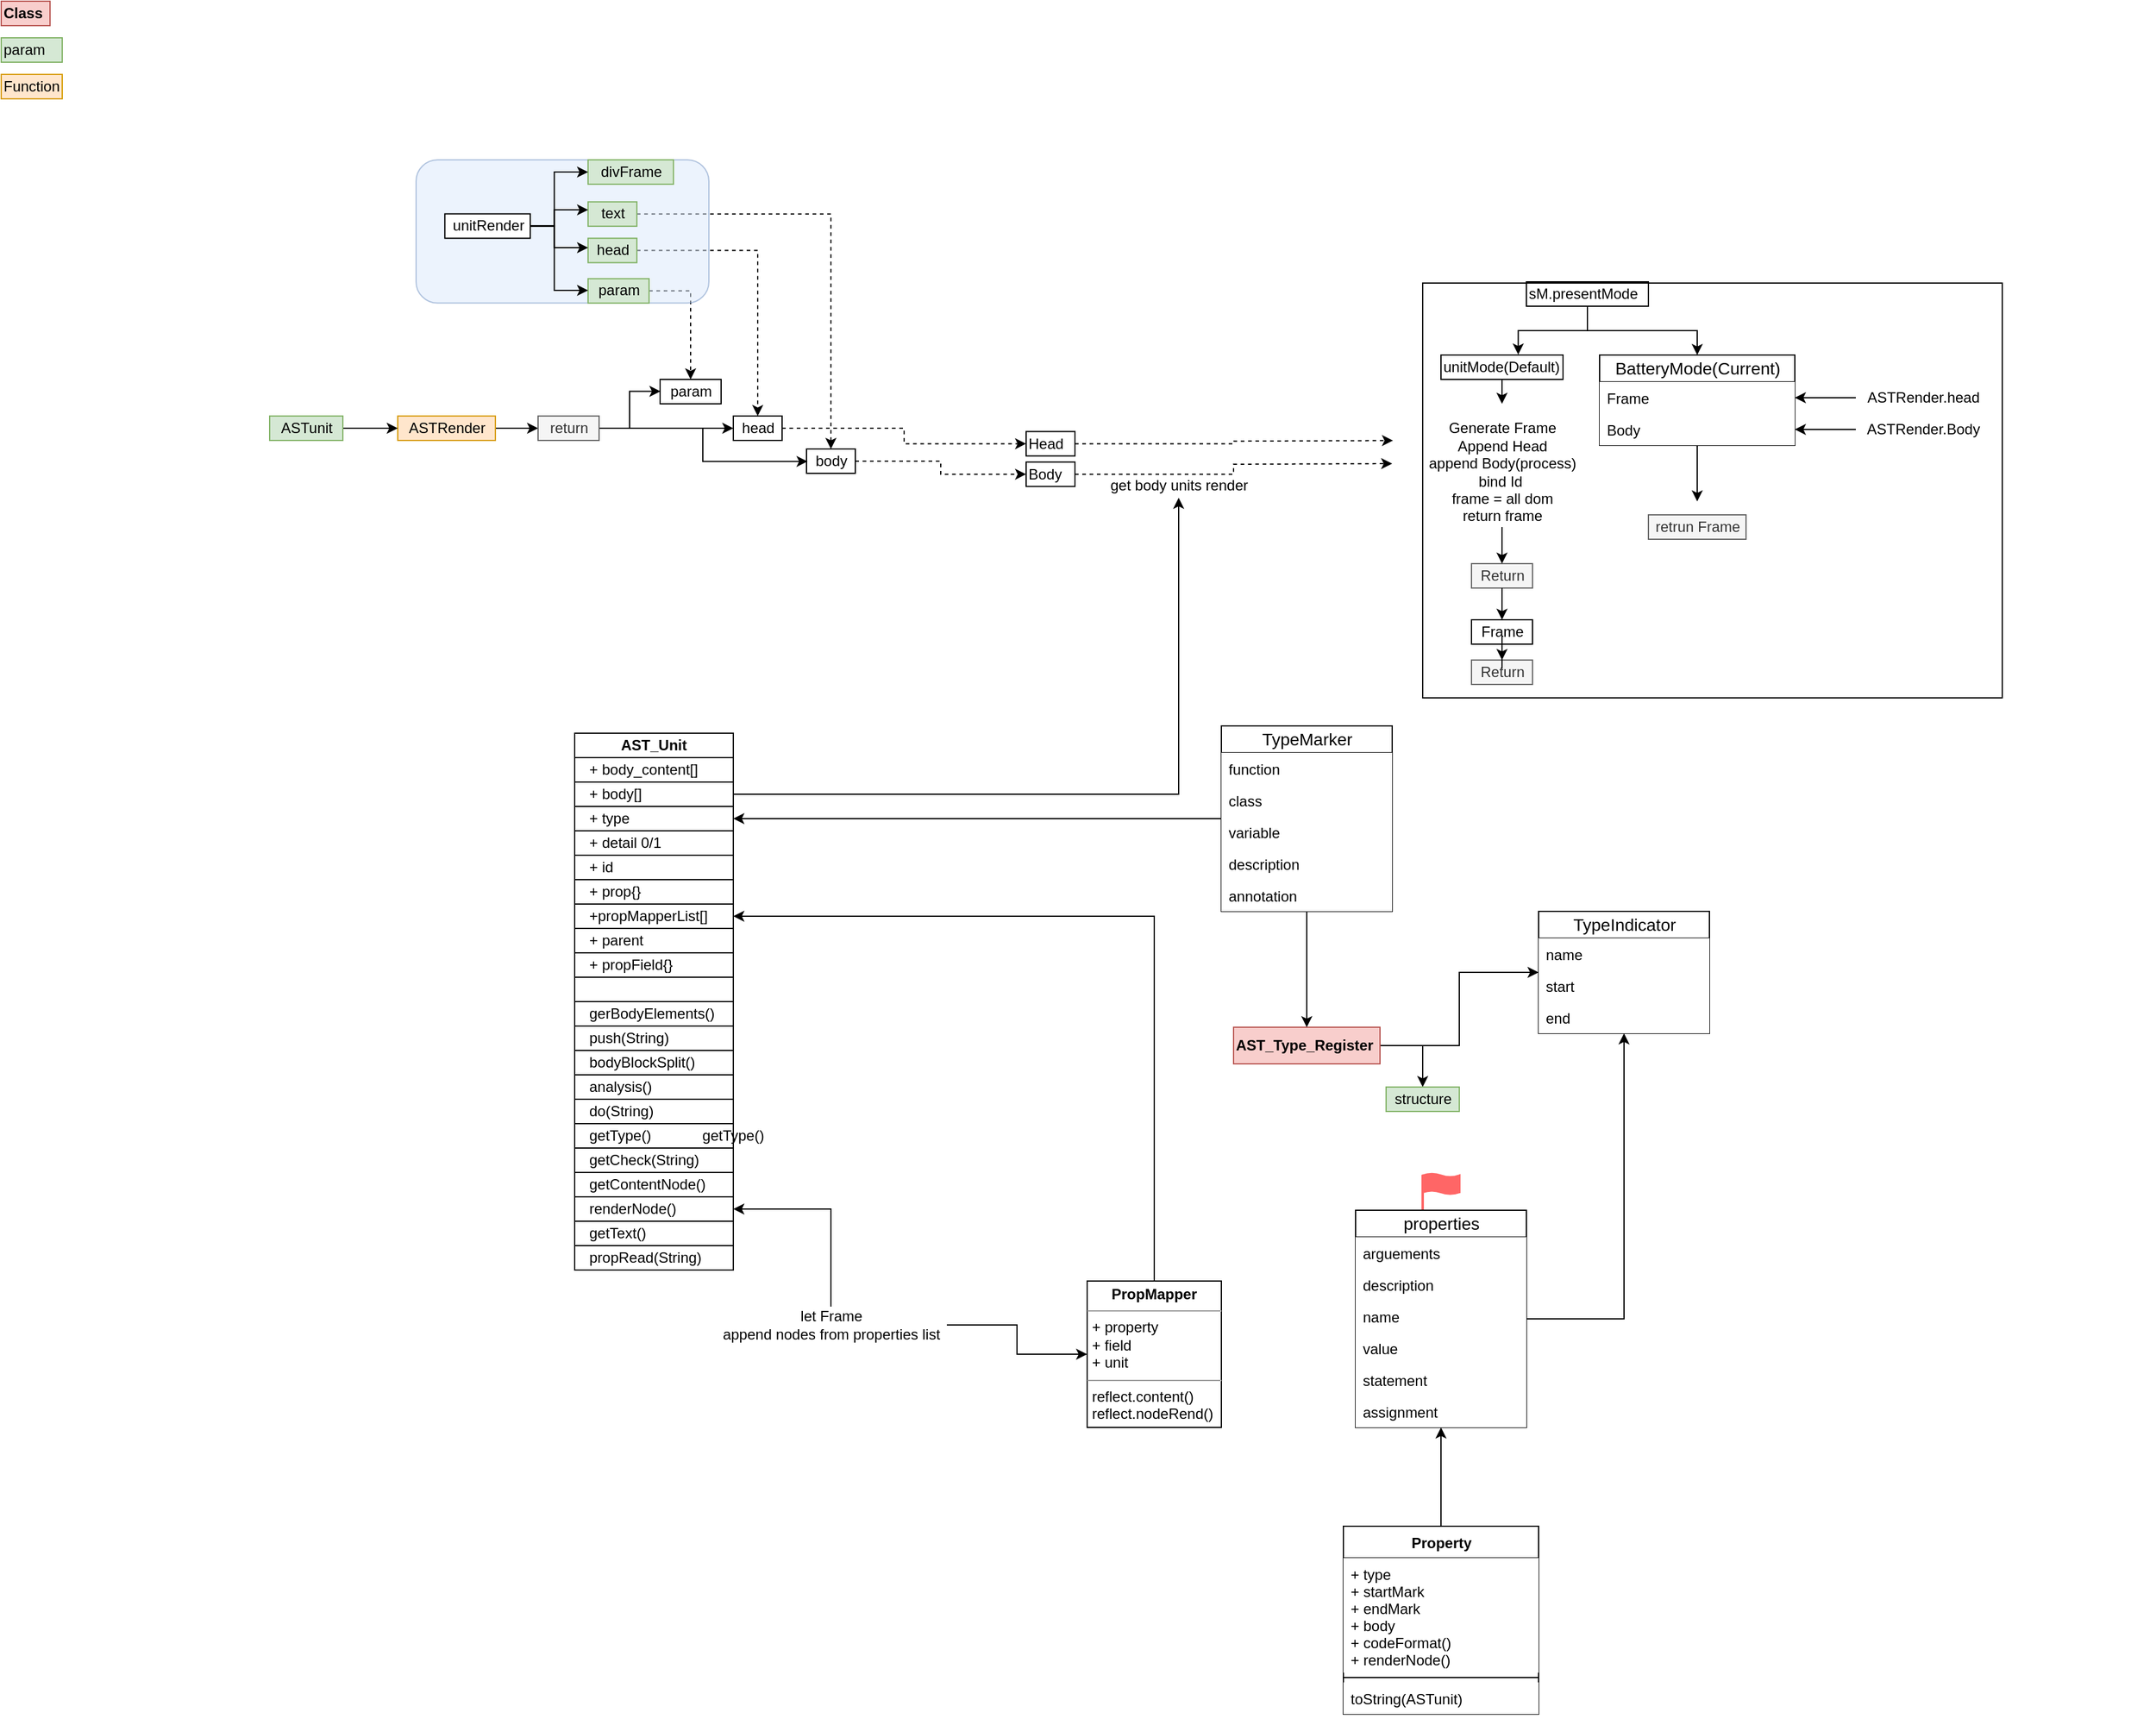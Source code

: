 <mxfile version="13.1.14" type="github">
  <diagram id="HAlyzhadhLqAYwGeg6hm" name="Page-1">
    <mxGraphModel dx="814" dy="952" grid="1" gridSize="10" guides="1" tooltips="1" connect="1" arrows="1" fold="1" page="1" pageScale="1" pageWidth="2336" pageHeight="1654" math="0" shadow="0">
      <root>
        <mxCell id="0" />
        <mxCell id="1" parent="0" />
        <mxCell id="PGLoOLn-CX51Pk0NP94C-1266" style="edgeStyle=orthogonalEdgeStyle;rounded=0;orthogonalLoop=1;jettySize=auto;html=1;" edge="1" parent="1" source="PGLoOLn-CX51Pk0NP94C-137" target="PGLoOLn-CX51Pk0NP94C-1222">
          <mxGeometry relative="1" as="geometry" />
        </mxCell>
        <mxCell id="PGLoOLn-CX51Pk0NP94C-137" value="&lt;p style=&quot;margin: 0px ; margin-top: 4px ; text-align: center&quot;&gt;&lt;b&gt;PropMapper&lt;/b&gt;&lt;/p&gt;&lt;hr size=&quot;1&quot;&gt;&lt;p style=&quot;margin: 0px ; margin-left: 4px&quot;&gt;+ property&lt;/p&gt;&lt;p style=&quot;margin: 0px ; margin-left: 4px&quot;&gt;+ field&lt;/p&gt;&lt;p style=&quot;margin: 0px ; margin-left: 4px&quot;&gt;+ unit&lt;/p&gt;&lt;hr size=&quot;1&quot;&gt;&lt;p style=&quot;margin: 0px ; margin-left: 4px&quot;&gt;reflect.content()&lt;/p&gt;&lt;p style=&quot;margin: 0px ; margin-left: 4px&quot;&gt;reflect.nodeRend()&lt;/p&gt;" style="verticalAlign=top;align=left;overflow=fill;fontSize=12;fontFamily=Helvetica;html=1;rounded=0;fillColor=#ffffff;" vertex="1" parent="1">
          <mxGeometry x="910" y="1069" width="110" height="120" as="geometry" />
        </mxCell>
        <mxCell id="PGLoOLn-CX51Pk0NP94C-43" style="edgeStyle=orthogonalEdgeStyle;rounded=0;orthogonalLoop=1;jettySize=auto;html=1;" edge="1" parent="1" source="svS3pJ_Lpt4c0GqLdNjL-20" target="PGLoOLn-CX51Pk0NP94C-38">
          <mxGeometry relative="1" as="geometry" />
        </mxCell>
        <mxCell id="PGLoOLn-CX51Pk0NP94C-1274" style="edgeStyle=orthogonalEdgeStyle;rounded=0;orthogonalLoop=1;jettySize=auto;html=1;" edge="1" parent="1" source="svS3pJ_Lpt4c0GqLdNjL-20" target="svS3pJ_Lpt4c0GqLdNjL-139">
          <mxGeometry relative="1" as="geometry" />
        </mxCell>
        <mxCell id="svS3pJ_Lpt4c0GqLdNjL-20" value="&lt;span&gt;AST_Type_Register&lt;/span&gt;" style="rounded=0;whiteSpace=wrap;html=1;movable=1;resizable=1;rotatable=1;deletable=1;editable=1;connectable=1;align=left;spacing=2;verticalAlign=middle;fillColor=#f8cecc;strokeColor=#b85450;fontStyle=1" parent="1" vertex="1">
          <mxGeometry x="1030" y="861" width="120" height="30" as="geometry" />
        </mxCell>
        <mxCell id="svS3pJ_Lpt4c0GqLdNjL-35" value="&lt;span&gt;Class&lt;/span&gt;" style="rounded=0;whiteSpace=wrap;html=1;movable=1;resizable=1;rotatable=1;deletable=1;editable=1;connectable=1;align=left;spacing=2;verticalAlign=middle;fillColor=#f8cecc;strokeColor=#b85450;fontStyle=1" parent="1" vertex="1">
          <mxGeometry x="20" y="20" width="40" height="20" as="geometry" />
        </mxCell>
        <mxCell id="svS3pJ_Lpt4c0GqLdNjL-36" value="&lt;span&gt;param&lt;br&gt;&lt;/span&gt;" style="rounded=0;whiteSpace=wrap;html=1;movable=1;resizable=1;rotatable=1;deletable=1;editable=1;connectable=1;align=left;spacing=2;verticalAlign=middle;fillColor=#d5e8d4;strokeColor=#82b366;" parent="1" vertex="1">
          <mxGeometry x="20" y="50" width="50" height="20" as="geometry" />
        </mxCell>
        <mxCell id="svS3pJ_Lpt4c0GqLdNjL-37" value="Function&lt;span&gt;&lt;br&gt;&lt;/span&gt;" style="rounded=0;whiteSpace=wrap;html=1;movable=1;resizable=1;rotatable=1;deletable=1;editable=1;connectable=1;align=left;spacing=2;verticalAlign=middle;fillColor=#ffe6cc;strokeColor=#d79b00;" parent="1" vertex="1">
          <mxGeometry x="20" y="80" width="50" height="20" as="geometry" />
        </mxCell>
        <mxCell id="svS3pJ_Lpt4c0GqLdNjL-38" style="edgeStyle=orthogonalEdgeStyle;rounded=0;orthogonalLoop=1;jettySize=auto;html=1;" parent="1" source="svS3pJ_Lpt4c0GqLdNjL-39" target="svS3pJ_Lpt4c0GqLdNjL-45" edge="1">
          <mxGeometry relative="1" as="geometry" />
        </mxCell>
        <mxCell id="svS3pJ_Lpt4c0GqLdNjL-39" value="ASTRender" style="text;html=1;align=center;verticalAlign=middle;resizable=0;points=[];autosize=1;fillColor=#ffe6cc;strokeColor=#d79b00;" parent="1" vertex="1">
          <mxGeometry x="345" y="360" width="80" height="20" as="geometry" />
        </mxCell>
        <mxCell id="svS3pJ_Lpt4c0GqLdNjL-40" style="edgeStyle=orthogonalEdgeStyle;rounded=0;orthogonalLoop=1;jettySize=auto;html=1;" parent="1" source="svS3pJ_Lpt4c0GqLdNjL-41" target="svS3pJ_Lpt4c0GqLdNjL-39" edge="1">
          <mxGeometry relative="1" as="geometry" />
        </mxCell>
        <mxCell id="svS3pJ_Lpt4c0GqLdNjL-41" value="ASTunit" style="text;html=1;align=center;verticalAlign=middle;resizable=0;points=[];autosize=1;fillColor=#d5e8d4;strokeColor=#82b366;" parent="1" vertex="1">
          <mxGeometry x="240" y="360" width="60" height="20" as="geometry" />
        </mxCell>
        <mxCell id="svS3pJ_Lpt4c0GqLdNjL-42" style="edgeStyle=orthogonalEdgeStyle;rounded=0;orthogonalLoop=1;jettySize=auto;html=1;entryX=0.022;entryY=0.51;entryDx=0;entryDy=0;entryPerimeter=0;" parent="1" source="svS3pJ_Lpt4c0GqLdNjL-45" target="svS3pJ_Lpt4c0GqLdNjL-49" edge="1">
          <mxGeometry relative="1" as="geometry" />
        </mxCell>
        <mxCell id="svS3pJ_Lpt4c0GqLdNjL-44" style="edgeStyle=orthogonalEdgeStyle;rounded=0;orthogonalLoop=1;jettySize=auto;html=1;entryX=0.006;entryY=0.488;entryDx=0;entryDy=0;entryPerimeter=0;" parent="1" source="svS3pJ_Lpt4c0GqLdNjL-45" target="svS3pJ_Lpt4c0GqLdNjL-50" edge="1">
          <mxGeometry relative="1" as="geometry" />
        </mxCell>
        <mxCell id="svS3pJ_Lpt4c0GqLdNjL-60" style="edgeStyle=orthogonalEdgeStyle;rounded=0;orthogonalLoop=1;jettySize=auto;html=1;" parent="1" source="svS3pJ_Lpt4c0GqLdNjL-45" target="svS3pJ_Lpt4c0GqLdNjL-47" edge="1">
          <mxGeometry relative="1" as="geometry" />
        </mxCell>
        <mxCell id="svS3pJ_Lpt4c0GqLdNjL-45" value="return" style="text;html=1;align=center;verticalAlign=middle;resizable=0;points=[];autosize=1;fillColor=#f5f5f5;strokeColor=#666666;fontColor=#333333;" parent="1" vertex="1">
          <mxGeometry x="460" y="360" width="50" height="20" as="geometry" />
        </mxCell>
        <mxCell id="svS3pJ_Lpt4c0GqLdNjL-46" style="edgeStyle=orthogonalEdgeStyle;rounded=0;orthogonalLoop=1;jettySize=auto;html=1;entryX=0;entryY=0.5;entryDx=0;entryDy=0;dashed=1;" parent="1" source="svS3pJ_Lpt4c0GqLdNjL-47" target="svS3pJ_Lpt4c0GqLdNjL-14" edge="1">
          <mxGeometry relative="1" as="geometry" />
        </mxCell>
        <mxCell id="svS3pJ_Lpt4c0GqLdNjL-47" value="head" style="text;html=1;align=center;verticalAlign=middle;resizable=0;points=[];autosize=1;strokeColor=#000000;" parent="1" vertex="1">
          <mxGeometry x="620" y="360" width="40" height="20" as="geometry" />
        </mxCell>
        <mxCell id="svS3pJ_Lpt4c0GqLdNjL-48" style="edgeStyle=orthogonalEdgeStyle;rounded=0;orthogonalLoop=1;jettySize=auto;html=1;entryX=0;entryY=0.5;entryDx=0;entryDy=0;dashed=1;" parent="1" source="svS3pJ_Lpt4c0GqLdNjL-49" target="svS3pJ_Lpt4c0GqLdNjL-16" edge="1">
          <mxGeometry relative="1" as="geometry" />
        </mxCell>
        <mxCell id="svS3pJ_Lpt4c0GqLdNjL-49" value="body" style="text;html=1;align=center;verticalAlign=middle;resizable=0;points=[];autosize=1;strokeColor=#000000;" parent="1" vertex="1">
          <mxGeometry x="680" y="387" width="40" height="20" as="geometry" />
        </mxCell>
        <mxCell id="svS3pJ_Lpt4c0GqLdNjL-50" value="param" style="text;html=1;align=center;verticalAlign=middle;resizable=0;points=[];autosize=1;strokeColor=#000000;" parent="1" vertex="1">
          <mxGeometry x="560" y="330" width="50" height="20" as="geometry" />
        </mxCell>
        <mxCell id="svS3pJ_Lpt4c0GqLdNjL-85" style="edgeStyle=orthogonalEdgeStyle;rounded=0;orthogonalLoop=1;jettySize=auto;html=1;dashed=1;" parent="1" source="svS3pJ_Lpt4c0GqLdNjL-69" target="svS3pJ_Lpt4c0GqLdNjL-47" edge="1">
          <mxGeometry relative="1" as="geometry" />
        </mxCell>
        <mxCell id="svS3pJ_Lpt4c0GqLdNjL-86" style="edgeStyle=orthogonalEdgeStyle;rounded=0;orthogonalLoop=1;jettySize=auto;html=1;dashed=1;" parent="1" source="svS3pJ_Lpt4c0GqLdNjL-68" target="svS3pJ_Lpt4c0GqLdNjL-49" edge="1">
          <mxGeometry relative="1" as="geometry" />
        </mxCell>
        <mxCell id="svS3pJ_Lpt4c0GqLdNjL-87" style="edgeStyle=orthogonalEdgeStyle;rounded=0;orthogonalLoop=1;jettySize=auto;html=1;dashed=1;" parent="1" source="svS3pJ_Lpt4c0GqLdNjL-70" target="svS3pJ_Lpt4c0GqLdNjL-50" edge="1">
          <mxGeometry relative="1" as="geometry" />
        </mxCell>
        <mxCell id="svS3pJ_Lpt4c0GqLdNjL-90" value="" style="group;rounded=1;shadow=0;strokeColor=#6c8ebf;fillColor=#dae8fc;glass=0;opacity=50;spacing=10;spacingTop=10;spacingLeft=10;" parent="1" vertex="1" connectable="0">
          <mxGeometry x="360" y="150" width="240" height="117.43" as="geometry" />
        </mxCell>
        <mxCell id="svS3pJ_Lpt4c0GqLdNjL-66" value="unitRender" style="text;html=1;align=center;verticalAlign=middle;resizable=0;points=[];autosize=1;fillColor=#ffffff;strokeColor=#000000;" parent="svS3pJ_Lpt4c0GqLdNjL-90" vertex="1">
          <mxGeometry x="23.606" y="44.286" width="70" height="20" as="geometry" />
        </mxCell>
        <mxCell id="svS3pJ_Lpt4c0GqLdNjL-67" value="divFrame" style="text;html=1;align=center;verticalAlign=middle;resizable=0;points=[];autosize=1;fillColor=#d5e8d4;strokeColor=#82b366;" parent="svS3pJ_Lpt4c0GqLdNjL-90" vertex="1">
          <mxGeometry x="140.956" width="70" height="20" as="geometry" />
        </mxCell>
        <mxCell id="svS3pJ_Lpt4c0GqLdNjL-71" style="edgeStyle=orthogonalEdgeStyle;rounded=0;orthogonalLoop=1;jettySize=auto;html=1;" parent="svS3pJ_Lpt4c0GqLdNjL-90" source="svS3pJ_Lpt4c0GqLdNjL-66" target="svS3pJ_Lpt4c0GqLdNjL-67" edge="1">
          <mxGeometry relative="1" as="geometry">
            <Array as="points">
              <mxPoint x="113.313" y="54.001" />
              <mxPoint x="113.313" y="10.0" />
            </Array>
          </mxGeometry>
        </mxCell>
        <mxCell id="svS3pJ_Lpt4c0GqLdNjL-68" value="text" style="text;html=1;align=center;verticalAlign=middle;resizable=0;points=[];autosize=1;fillColor=#d5e8d4;strokeColor=#82b366;" parent="svS3pJ_Lpt4c0GqLdNjL-90" vertex="1">
          <mxGeometry x="140.956" y="34.429" width="40" height="20" as="geometry" />
        </mxCell>
        <mxCell id="svS3pJ_Lpt4c0GqLdNjL-72" style="edgeStyle=orthogonalEdgeStyle;rounded=0;orthogonalLoop=1;jettySize=auto;html=1;" parent="svS3pJ_Lpt4c0GqLdNjL-90" source="svS3pJ_Lpt4c0GqLdNjL-66" target="svS3pJ_Lpt4c0GqLdNjL-68" edge="1">
          <mxGeometry relative="1" as="geometry">
            <Array as="points">
              <mxPoint x="113.313" y="54.001" />
              <mxPoint x="113.313" y="41.0" />
            </Array>
          </mxGeometry>
        </mxCell>
        <mxCell id="svS3pJ_Lpt4c0GqLdNjL-69" value="head" style="text;html=1;align=center;verticalAlign=middle;resizable=0;points=[];autosize=1;fillColor=#d5e8d4;strokeColor=#82b366;" parent="svS3pJ_Lpt4c0GqLdNjL-90" vertex="1">
          <mxGeometry x="140.956" y="64.286" width="40" height="20" as="geometry" />
        </mxCell>
        <mxCell id="svS3pJ_Lpt4c0GqLdNjL-73" style="edgeStyle=orthogonalEdgeStyle;rounded=0;orthogonalLoop=1;jettySize=auto;html=1;" parent="svS3pJ_Lpt4c0GqLdNjL-90" source="svS3pJ_Lpt4c0GqLdNjL-66" target="svS3pJ_Lpt4c0GqLdNjL-69" edge="1">
          <mxGeometry relative="1" as="geometry">
            <Array as="points">
              <mxPoint x="113.313" y="54.001" />
              <mxPoint x="113.313" y="72.001" />
            </Array>
          </mxGeometry>
        </mxCell>
        <mxCell id="svS3pJ_Lpt4c0GqLdNjL-70" value="param" style="text;html=1;align=center;verticalAlign=middle;resizable=0;points=[];autosize=1;fillColor=#d5e8d4;strokeColor=#82b366;" parent="svS3pJ_Lpt4c0GqLdNjL-90" vertex="1">
          <mxGeometry x="140.956" y="97.43" width="50" height="20" as="geometry" />
        </mxCell>
        <mxCell id="svS3pJ_Lpt4c0GqLdNjL-74" style="edgeStyle=orthogonalEdgeStyle;rounded=0;orthogonalLoop=1;jettySize=auto;html=1;" parent="svS3pJ_Lpt4c0GqLdNjL-90" source="svS3pJ_Lpt4c0GqLdNjL-66" target="svS3pJ_Lpt4c0GqLdNjL-70" edge="1">
          <mxGeometry relative="1" as="geometry">
            <Array as="points">
              <mxPoint x="113.313" y="54.001" />
              <mxPoint x="113.313" y="107.001" />
            </Array>
          </mxGeometry>
        </mxCell>
        <mxCell id="svS3pJ_Lpt4c0GqLdNjL-108" value="get body units render" style="text;html=1;align=center;verticalAlign=middle;resizable=0;points=[];autosize=1;" parent="1" vertex="1">
          <mxGeometry x="920" y="407" width="130" height="20" as="geometry" />
        </mxCell>
        <mxCell id="svS3pJ_Lpt4c0GqLdNjL-16" value="&lt;span&gt;Body&lt;br&gt;&lt;/span&gt;" style="rounded=0;whiteSpace=wrap;html=1;movable=1;resizable=1;rotatable=1;deletable=1;editable=1;connectable=1;align=left;spacing=2;verticalAlign=middle;" parent="1" vertex="1">
          <mxGeometry x="860" y="397.72" width="40" height="20" as="geometry" />
        </mxCell>
        <mxCell id="svS3pJ_Lpt4c0GqLdNjL-15" style="edgeStyle=orthogonalEdgeStyle;rounded=0;orthogonalLoop=1;jettySize=auto;html=1;dashed=1;" parent="1" source="svS3pJ_Lpt4c0GqLdNjL-16" edge="1">
          <mxGeometry relative="1" as="geometry">
            <mxPoint x="1160" y="399.0" as="targetPoint" />
          </mxGeometry>
        </mxCell>
        <mxCell id="svS3pJ_Lpt4c0GqLdNjL-14" value="&lt;span&gt;Head&lt;br&gt;&lt;/span&gt;" style="rounded=0;whiteSpace=wrap;html=1;movable=1;resizable=1;rotatable=1;deletable=1;editable=1;connectable=1;align=left;spacing=2;verticalAlign=middle;" parent="1" vertex="1">
          <mxGeometry x="860" y="372.72" width="40" height="20" as="geometry" />
        </mxCell>
        <mxCell id="svS3pJ_Lpt4c0GqLdNjL-13" style="edgeStyle=orthogonalEdgeStyle;rounded=0;orthogonalLoop=1;jettySize=auto;html=1;entryX=0.005;entryY=0.29;entryDx=0;entryDy=0;entryPerimeter=0;dashed=1;" parent="1" source="svS3pJ_Lpt4c0GqLdNjL-14" edge="1">
          <mxGeometry relative="1" as="geometry">
            <mxPoint x="1160.7" y="380.1" as="targetPoint" />
          </mxGeometry>
        </mxCell>
        <mxCell id="svS3pJ_Lpt4c0GqLdNjL-139" value="structure" style="text;html=1;align=center;verticalAlign=middle;resizable=0;points=[];autosize=1;fillColor=#d5e8d4;strokeColor=#82b366;" parent="1" vertex="1">
          <mxGeometry x="1155" y="910" width="60" height="20" as="geometry" />
        </mxCell>
        <mxCell id="PGLoOLn-CX51Pk0NP94C-36" style="edgeStyle=orthogonalEdgeStyle;rounded=0;orthogonalLoop=1;jettySize=auto;html=1;" edge="1" parent="1" source="PGLoOLn-CX51Pk0NP94C-28" target="PGLoOLn-CX51Pk0NP94C-1214">
          <mxGeometry relative="1" as="geometry">
            <mxPoint x="820" y="850" as="targetPoint" />
          </mxGeometry>
        </mxCell>
        <mxCell id="PGLoOLn-CX51Pk0NP94C-37" style="edgeStyle=orthogonalEdgeStyle;rounded=0;orthogonalLoop=1;jettySize=auto;html=1;" edge="1" parent="1" source="PGLoOLn-CX51Pk0NP94C-28" target="svS3pJ_Lpt4c0GqLdNjL-20">
          <mxGeometry relative="1" as="geometry" />
        </mxCell>
        <mxCell id="PGLoOLn-CX51Pk0NP94C-140" value="" style="html=1;verticalLabelPosition=bottom;align=center;labelBackgroundColor=#ffffff;verticalAlign=top;strokeWidth=2;strokeColor=#FF6666;shadow=0;dashed=0;shape=mxgraph.ios7.icons.flag;rounded=0;fillColor=#FF6666;" vertex="1" parent="1">
          <mxGeometry x="1185" y="981" width="30" height="30" as="geometry" />
        </mxCell>
        <mxCell id="PGLoOLn-CX51Pk0NP94C-165" style="edgeStyle=orthogonalEdgeStyle;rounded=0;orthogonalLoop=1;jettySize=auto;html=1;" edge="1" parent="1" source="PGLoOLn-CX51Pk0NP94C-158" target="PGLoOLn-CX51Pk0NP94C-38">
          <mxGeometry relative="1" as="geometry" />
        </mxCell>
        <mxCell id="PGLoOLn-CX51Pk0NP94C-169" style="edgeStyle=orthogonalEdgeStyle;rounded=0;orthogonalLoop=1;jettySize=auto;html=1;" edge="1" parent="1" source="PGLoOLn-CX51Pk0NP94C-153" target="PGLoOLn-CX51Pk0NP94C-158">
          <mxGeometry relative="1" as="geometry" />
        </mxCell>
        <mxCell id="PGLoOLn-CX51Pk0NP94C-1269" value="" style="group" vertex="1" connectable="0" parent="1">
          <mxGeometry x="1180" y="250" width="605" height="341" as="geometry" />
        </mxCell>
        <mxCell id="svS3pJ_Lpt4c0GqLdNjL-91" value="Return" style="text;html=1;align=center;verticalAlign=middle;resizable=0;points=[];autosize=1;fillColor=#f5f5f5;strokeColor=#666666;fontColor=#333333;" parent="PGLoOLn-CX51Pk0NP94C-1269" vertex="1">
          <mxGeometry x="45" y="231" width="50" height="20" as="geometry" />
        </mxCell>
        <mxCell id="svS3pJ_Lpt4c0GqLdNjL-92" value="Frame" style="text;html=1;align=center;verticalAlign=middle;resizable=0;points=[];autosize=1;strokeColor=#000000;" parent="PGLoOLn-CX51Pk0NP94C-1269" vertex="1">
          <mxGeometry x="45" y="277" width="50" height="20" as="geometry" />
        </mxCell>
        <mxCell id="svS3pJ_Lpt4c0GqLdNjL-93" style="edgeStyle=orthogonalEdgeStyle;rounded=0;orthogonalLoop=1;jettySize=auto;html=1;" parent="PGLoOLn-CX51Pk0NP94C-1269" source="svS3pJ_Lpt4c0GqLdNjL-91" target="svS3pJ_Lpt4c0GqLdNjL-92" edge="1">
          <mxGeometry relative="1" as="geometry" />
        </mxCell>
        <mxCell id="svS3pJ_Lpt4c0GqLdNjL-6" value="&lt;span&gt;sM.presentMode&lt;br&gt;&lt;/span&gt;" style="rounded=0;whiteSpace=wrap;html=1;movable=1;resizable=1;rotatable=1;deletable=1;editable=1;connectable=1;align=left;spacing=2;verticalAlign=middle;" parent="PGLoOLn-CX51Pk0NP94C-1269" vertex="1">
          <mxGeometry x="90" width="100" height="20" as="geometry" />
        </mxCell>
        <mxCell id="svS3pJ_Lpt4c0GqLdNjL-7" value="&lt;span&gt;unitMode(Default)&lt;br&gt;&lt;/span&gt;" style="rounded=0;whiteSpace=wrap;html=1;movable=1;resizable=1;rotatable=1;deletable=1;editable=1;connectable=1;align=left;spacing=2;verticalAlign=middle;" parent="PGLoOLn-CX51Pk0NP94C-1269" vertex="1">
          <mxGeometry x="20" y="60" width="100" height="20" as="geometry" />
        </mxCell>
        <mxCell id="svS3pJ_Lpt4c0GqLdNjL-8" style="edgeStyle=orthogonalEdgeStyle;rounded=0;orthogonalLoop=1;jettySize=auto;html=1;entryX=0.633;entryY=-0.019;entryDx=0;entryDy=0;entryPerimeter=0;" parent="PGLoOLn-CX51Pk0NP94C-1269" source="svS3pJ_Lpt4c0GqLdNjL-6" target="svS3pJ_Lpt4c0GqLdNjL-7" edge="1">
          <mxGeometry relative="1" as="geometry" />
        </mxCell>
        <mxCell id="svS3pJ_Lpt4c0GqLdNjL-94" style="edgeStyle=orthogonalEdgeStyle;rounded=0;orthogonalLoop=1;jettySize=auto;html=1;" parent="PGLoOLn-CX51Pk0NP94C-1269" source="svS3pJ_Lpt4c0GqLdNjL-12" target="svS3pJ_Lpt4c0GqLdNjL-91" edge="1">
          <mxGeometry relative="1" as="geometry" />
        </mxCell>
        <mxCell id="svS3pJ_Lpt4c0GqLdNjL-12" value="Generate Frame&lt;br&gt;Append Head&lt;br&gt;append Body(process)&lt;br&gt;bind Id&amp;nbsp;&lt;br&gt;frame = all dom&lt;br&gt;return frame" style="text;html=1;align=center;verticalAlign=middle;resizable=0;points=[];autosize=1;" parent="PGLoOLn-CX51Pk0NP94C-1269" vertex="1">
          <mxGeometry y="111" width="140" height="90" as="geometry" />
        </mxCell>
        <mxCell id="svS3pJ_Lpt4c0GqLdNjL-99" style="edgeStyle=orthogonalEdgeStyle;rounded=0;orthogonalLoop=1;jettySize=auto;html=1;" parent="PGLoOLn-CX51Pk0NP94C-1269" source="svS3pJ_Lpt4c0GqLdNjL-7" edge="1">
          <mxGeometry relative="1" as="geometry">
            <mxPoint x="70" y="100.0" as="targetPoint" />
          </mxGeometry>
        </mxCell>
        <mxCell id="PGLoOLn-CX51Pk0NP94C-117" value="ASTRender.head" style="text;html=1;align=center;verticalAlign=middle;resizable=0;points=[];autosize=1;" vertex="1" parent="PGLoOLn-CX51Pk0NP94C-1269">
          <mxGeometry x="360" y="85" width="110" height="20" as="geometry" />
        </mxCell>
        <mxCell id="PGLoOLn-CX51Pk0NP94C-128" value="ASTRender.Body" style="text;html=1;align=center;verticalAlign=middle;resizable=0;points=[];autosize=1;" vertex="1" parent="PGLoOLn-CX51Pk0NP94C-1269">
          <mxGeometry x="360" y="111" width="110" height="20" as="geometry" />
        </mxCell>
        <mxCell id="PGLoOLn-CX51Pk0NP94C-130" value="retrun Frame" style="text;html=1;align=center;verticalAlign=middle;resizable=0;points=[];autosize=1;fontColor=#333333;strokeColor=#666666;fillColor=#f5f5f5;" vertex="1" parent="PGLoOLn-CX51Pk0NP94C-1269">
          <mxGeometry x="190" y="191" width="80" height="20" as="geometry" />
        </mxCell>
        <mxCell id="PGLoOLn-CX51Pk0NP94C-132" style="edgeStyle=orthogonalEdgeStyle;rounded=0;orthogonalLoop=1;jettySize=auto;html=1;" edge="1" parent="PGLoOLn-CX51Pk0NP94C-1269" source="PGLoOLn-CX51Pk0NP94C-92">
          <mxGeometry relative="1" as="geometry">
            <mxPoint x="230" y="180.0" as="targetPoint" />
          </mxGeometry>
        </mxCell>
        <mxCell id="PGLoOLn-CX51Pk0NP94C-92" value="BatteryMode(Current)" style="swimlane;fontStyle=0;childLayout=stackLayout;horizontal=1;startSize=22;horizontalStack=0;resizeParent=1;resizeParentMax=0;resizeLast=0;collapsible=1;marginBottom=0;align=center;fontSize=14;rounded=0;html=1;fillColor=#ffffff;" vertex="1" parent="PGLoOLn-CX51Pk0NP94C-1269">
          <mxGeometry x="150" y="60" width="160" height="74" as="geometry" />
        </mxCell>
        <mxCell id="PGLoOLn-CX51Pk0NP94C-94" value="Frame" style="text;strokeColor=none;fillColor=#ffffff;spacingLeft=4;spacingRight=4;overflow=hidden;rotatable=0;points=[[0,0.5],[1,0.5]];portConstraint=eastwest;fontSize=12;" vertex="1" parent="PGLoOLn-CX51Pk0NP94C-92">
          <mxGeometry y="22" width="160" height="26" as="geometry" />
        </mxCell>
        <mxCell id="PGLoOLn-CX51Pk0NP94C-95" value="Body" style="text;strokeColor=none;fillColor=#ffffff;spacingLeft=4;spacingRight=4;overflow=hidden;rotatable=0;points=[[0,0.5],[1,0.5]];portConstraint=eastwest;fontSize=12;" vertex="1" parent="PGLoOLn-CX51Pk0NP94C-92">
          <mxGeometry y="48" width="160" height="26" as="geometry" />
        </mxCell>
        <mxCell id="PGLoOLn-CX51Pk0NP94C-118" style="edgeStyle=orthogonalEdgeStyle;rounded=0;orthogonalLoop=1;jettySize=auto;html=1;" edge="1" parent="PGLoOLn-CX51Pk0NP94C-1269" source="PGLoOLn-CX51Pk0NP94C-117" target="PGLoOLn-CX51Pk0NP94C-94">
          <mxGeometry relative="1" as="geometry" />
        </mxCell>
        <mxCell id="PGLoOLn-CX51Pk0NP94C-129" style="edgeStyle=orthogonalEdgeStyle;rounded=0;orthogonalLoop=1;jettySize=auto;html=1;" edge="1" parent="PGLoOLn-CX51Pk0NP94C-1269" source="PGLoOLn-CX51Pk0NP94C-128" target="PGLoOLn-CX51Pk0NP94C-95">
          <mxGeometry relative="1" as="geometry" />
        </mxCell>
        <mxCell id="PGLoOLn-CX51Pk0NP94C-133" style="edgeStyle=orthogonalEdgeStyle;rounded=0;orthogonalLoop=1;jettySize=auto;html=1;entryX=0.5;entryY=0;entryDx=0;entryDy=0;" edge="1" parent="PGLoOLn-CX51Pk0NP94C-1269" source="svS3pJ_Lpt4c0GqLdNjL-6" target="PGLoOLn-CX51Pk0NP94C-92">
          <mxGeometry relative="1" as="geometry">
            <Array as="points">
              <mxPoint x="140" y="40" />
              <mxPoint x="230" y="40" />
            </Array>
          </mxGeometry>
        </mxCell>
        <mxCell id="PGLoOLn-CX51Pk0NP94C-1270" value="" style="whiteSpace=wrap;html=1;rounded=0;align=left;fillColor=none;" vertex="1" parent="PGLoOLn-CX51Pk0NP94C-1269">
          <mxGeometry x="5" y="1" width="475" height="340" as="geometry" />
        </mxCell>
        <mxCell id="svS3pJ_Lpt4c0GqLdNjL-103" value="Return" style="text;html=1;align=center;verticalAlign=middle;resizable=0;points=[];autosize=1;fillColor=#f5f5f5;strokeColor=#666666;fontColor=#333333;" parent="PGLoOLn-CX51Pk0NP94C-1269" vertex="1">
          <mxGeometry x="45" y="310" width="50" height="20" as="geometry" />
        </mxCell>
        <mxCell id="svS3pJ_Lpt4c0GqLdNjL-104" style="edgeStyle=orthogonalEdgeStyle;rounded=0;orthogonalLoop=1;jettySize=auto;html=1;" parent="PGLoOLn-CX51Pk0NP94C-1269" source="svS3pJ_Lpt4c0GqLdNjL-92" target="svS3pJ_Lpt4c0GqLdNjL-103" edge="1">
          <mxGeometry relative="1" as="geometry" />
        </mxCell>
        <mxCell id="PGLoOLn-CX51Pk0NP94C-158" value="properties" style="swimlane;fontStyle=0;childLayout=stackLayout;horizontal=1;startSize=22;horizontalStack=0;resizeParent=1;resizeParentMax=0;resizeLast=0;collapsible=1;marginBottom=0;align=center;fontSize=14;rounded=0;html=1;fillColor=#ffffff;" vertex="1" parent="1">
          <mxGeometry x="1130" y="1011" width="140" height="178" as="geometry" />
        </mxCell>
        <mxCell id="PGLoOLn-CX51Pk0NP94C-159" value="arguements" style="text;strokeColor=none;fillColor=#ffffff;spacingLeft=4;spacingRight=4;overflow=hidden;rotatable=0;points=[[0,0.5],[1,0.5]];portConstraint=eastwest;fontSize=12;" vertex="1" parent="PGLoOLn-CX51Pk0NP94C-158">
          <mxGeometry y="22" width="140" height="26" as="geometry" />
        </mxCell>
        <mxCell id="PGLoOLn-CX51Pk0NP94C-160" value="description" style="text;strokeColor=none;fillColor=#ffffff;spacingLeft=4;spacingRight=4;overflow=hidden;rotatable=0;points=[[0,0.5],[1,0.5]];portConstraint=eastwest;fontSize=12;" vertex="1" parent="PGLoOLn-CX51Pk0NP94C-158">
          <mxGeometry y="48" width="140" height="26" as="geometry" />
        </mxCell>
        <mxCell id="PGLoOLn-CX51Pk0NP94C-161" value="name" style="text;strokeColor=none;fillColor=#ffffff;spacingLeft=4;spacingRight=4;overflow=hidden;rotatable=0;points=[[0,0.5],[1,0.5]];portConstraint=eastwest;fontSize=12;" vertex="1" parent="PGLoOLn-CX51Pk0NP94C-158">
          <mxGeometry y="74" width="140" height="26" as="geometry" />
        </mxCell>
        <mxCell id="PGLoOLn-CX51Pk0NP94C-162" value="value" style="text;strokeColor=none;fillColor=#ffffff;spacingLeft=4;spacingRight=4;overflow=hidden;rotatable=0;points=[[0,0.5],[1,0.5]];portConstraint=eastwest;fontSize=12;" vertex="1" parent="PGLoOLn-CX51Pk0NP94C-158">
          <mxGeometry y="100" width="140" height="26" as="geometry" />
        </mxCell>
        <mxCell id="PGLoOLn-CX51Pk0NP94C-163" value="statement" style="text;strokeColor=none;fillColor=#ffffff;spacingLeft=4;spacingRight=4;overflow=hidden;rotatable=0;points=[[0,0.5],[1,0.5]];portConstraint=eastwest;fontSize=12;" vertex="1" parent="PGLoOLn-CX51Pk0NP94C-158">
          <mxGeometry y="126" width="140" height="26" as="geometry" />
        </mxCell>
        <mxCell id="PGLoOLn-CX51Pk0NP94C-164" value="assignment" style="text;strokeColor=none;fillColor=#ffffff;spacingLeft=4;spacingRight=4;overflow=hidden;rotatable=0;points=[[0,0.5],[1,0.5]];portConstraint=eastwest;fontSize=12;" vertex="1" parent="PGLoOLn-CX51Pk0NP94C-158">
          <mxGeometry y="152" width="140" height="26" as="geometry" />
        </mxCell>
        <mxCell id="PGLoOLn-CX51Pk0NP94C-1207" value="" style="html=1;whiteSpace=wrap;container=1;collapsible=0;childLayout=tableLayout;" vertex="1" parent="1">
          <mxGeometry x="490" y="620" width="130" height="440" as="geometry" />
        </mxCell>
        <mxCell id="PGLoOLn-CX51Pk0NP94C-1208" value="" style="shape=partialRectangle;html=1;whiteSpace=wrap;collapsible=0;dropTarget=0;pointerEvents=0;fillColor=none;strokeColor=none;points=[[0,0.5],[1,0.5]];portConstraint=eastwest;" vertex="1" parent="PGLoOLn-CX51Pk0NP94C-1207">
          <mxGeometry width="130" height="20" as="geometry" />
        </mxCell>
        <mxCell id="PGLoOLn-CX51Pk0NP94C-1209" value="&lt;b&gt;AST_Unit&lt;/b&gt;" style="shape=partialRectangle;html=1;whiteSpace=wrap;connectable=0;fillColor=none;" vertex="1" parent="PGLoOLn-CX51Pk0NP94C-1208">
          <mxGeometry width="130" height="20" as="geometry" />
        </mxCell>
        <mxCell id="PGLoOLn-CX51Pk0NP94C-1210" value="" style="shape=partialRectangle;html=1;whiteSpace=wrap;collapsible=0;dropTarget=0;pointerEvents=0;fillColor=none;strokeColor=none;points=[[0,0.5],[1,0.5]];portConstraint=eastwest;align=left;spacingLeft=10;" vertex="1" parent="PGLoOLn-CX51Pk0NP94C-1207">
          <mxGeometry y="20" width="130" height="20" as="geometry" />
        </mxCell>
        <mxCell id="PGLoOLn-CX51Pk0NP94C-1211" value="+ body_content[]" style="shape=partialRectangle;html=1;whiteSpace=wrap;connectable=0;fillColor=none;align=left;spacingLeft=10;" vertex="1" parent="PGLoOLn-CX51Pk0NP94C-1210">
          <mxGeometry width="130" height="20" as="geometry" />
        </mxCell>
        <mxCell id="PGLoOLn-CX51Pk0NP94C-1212" value="" style="shape=partialRectangle;html=1;whiteSpace=wrap;collapsible=0;dropTarget=0;pointerEvents=0;fillColor=none;strokeColor=none;points=[[0,0.5],[1,0.5]];portConstraint=eastwest;align=left;spacingLeft=10;" vertex="1" parent="PGLoOLn-CX51Pk0NP94C-1207">
          <mxGeometry y="40" width="130" height="20" as="geometry" />
        </mxCell>
        <mxCell id="PGLoOLn-CX51Pk0NP94C-1213" value="+ body[]" style="shape=partialRectangle;html=1;whiteSpace=wrap;connectable=0;fillColor=none;align=left;spacingLeft=10;" vertex="1" parent="PGLoOLn-CX51Pk0NP94C-1212">
          <mxGeometry width="130" height="20" as="geometry" />
        </mxCell>
        <mxCell id="PGLoOLn-CX51Pk0NP94C-1214" value="" style="shape=partialRectangle;html=1;whiteSpace=wrap;collapsible=0;dropTarget=0;pointerEvents=0;fillColor=none;strokeColor=none;points=[[0,0.5],[1,0.5]];portConstraint=eastwest;align=left;spacingLeft=10;" vertex="1" parent="PGLoOLn-CX51Pk0NP94C-1207">
          <mxGeometry y="60" width="130" height="20" as="geometry" />
        </mxCell>
        <mxCell id="PGLoOLn-CX51Pk0NP94C-1215" value="+ type" style="shape=partialRectangle;html=1;whiteSpace=wrap;connectable=0;fillColor=none;align=left;spacingLeft=10;" vertex="1" parent="PGLoOLn-CX51Pk0NP94C-1214">
          <mxGeometry width="130" height="20" as="geometry" />
        </mxCell>
        <mxCell id="PGLoOLn-CX51Pk0NP94C-1216" value="" style="shape=partialRectangle;html=1;whiteSpace=wrap;collapsible=0;dropTarget=0;pointerEvents=0;fillColor=none;strokeColor=none;points=[[0,0.5],[1,0.5]];portConstraint=eastwest;align=left;spacingLeft=10;" vertex="1" parent="PGLoOLn-CX51Pk0NP94C-1207">
          <mxGeometry y="80" width="130" height="20" as="geometry" />
        </mxCell>
        <mxCell id="PGLoOLn-CX51Pk0NP94C-1217" value="+ detail 0/1" style="shape=partialRectangle;html=1;whiteSpace=wrap;connectable=0;fillColor=none;align=left;spacingLeft=10;" vertex="1" parent="PGLoOLn-CX51Pk0NP94C-1216">
          <mxGeometry width="130" height="20" as="geometry" />
        </mxCell>
        <mxCell id="PGLoOLn-CX51Pk0NP94C-1218" value="" style="shape=partialRectangle;html=1;whiteSpace=wrap;collapsible=0;dropTarget=0;pointerEvents=0;fillColor=none;strokeColor=none;points=[[0,0.5],[1,0.5]];portConstraint=eastwest;align=left;spacingLeft=10;" vertex="1" parent="PGLoOLn-CX51Pk0NP94C-1207">
          <mxGeometry y="100" width="130" height="20" as="geometry" />
        </mxCell>
        <mxCell id="PGLoOLn-CX51Pk0NP94C-1219" value="+ id" style="shape=partialRectangle;html=1;whiteSpace=wrap;connectable=0;fillColor=none;align=left;spacingLeft=10;" vertex="1" parent="PGLoOLn-CX51Pk0NP94C-1218">
          <mxGeometry width="130" height="20" as="geometry" />
        </mxCell>
        <mxCell id="PGLoOLn-CX51Pk0NP94C-1220" value="" style="shape=partialRectangle;html=1;whiteSpace=wrap;collapsible=0;dropTarget=0;pointerEvents=0;fillColor=none;strokeColor=none;points=[[0,0.5],[1,0.5]];portConstraint=eastwest;align=left;spacingLeft=10;" vertex="1" parent="PGLoOLn-CX51Pk0NP94C-1207">
          <mxGeometry y="120" width="130" height="20" as="geometry" />
        </mxCell>
        <mxCell id="PGLoOLn-CX51Pk0NP94C-1221" value="+ prop{}" style="shape=partialRectangle;html=1;whiteSpace=wrap;connectable=0;fillColor=none;align=left;spacingLeft=10;" vertex="1" parent="PGLoOLn-CX51Pk0NP94C-1220">
          <mxGeometry width="130" height="20" as="geometry" />
        </mxCell>
        <mxCell id="PGLoOLn-CX51Pk0NP94C-1222" value="" style="shape=partialRectangle;html=1;whiteSpace=wrap;collapsible=0;dropTarget=0;pointerEvents=0;fillColor=none;strokeColor=none;points=[[0,0.5],[1,0.5]];portConstraint=eastwest;align=left;spacingLeft=10;" vertex="1" parent="PGLoOLn-CX51Pk0NP94C-1207">
          <mxGeometry y="140" width="130" height="20" as="geometry" />
        </mxCell>
        <mxCell id="PGLoOLn-CX51Pk0NP94C-1223" value="+propMapperList[]" style="shape=partialRectangle;html=1;whiteSpace=wrap;connectable=0;fillColor=none;align=left;spacingLeft=10;" vertex="1" parent="PGLoOLn-CX51Pk0NP94C-1222">
          <mxGeometry width="130" height="20" as="geometry" />
        </mxCell>
        <mxCell id="PGLoOLn-CX51Pk0NP94C-1224" value="" style="shape=partialRectangle;html=1;whiteSpace=wrap;collapsible=0;dropTarget=0;pointerEvents=0;fillColor=none;strokeColor=none;points=[[0,0.5],[1,0.5]];portConstraint=eastwest;align=left;spacingLeft=10;" vertex="1" parent="PGLoOLn-CX51Pk0NP94C-1207">
          <mxGeometry y="160" width="130" height="20" as="geometry" />
        </mxCell>
        <mxCell id="PGLoOLn-CX51Pk0NP94C-1225" value="+ parent" style="shape=partialRectangle;html=1;whiteSpace=wrap;connectable=0;fillColor=none;align=left;spacingLeft=10;" vertex="1" parent="PGLoOLn-CX51Pk0NP94C-1224">
          <mxGeometry width="130" height="20" as="geometry" />
        </mxCell>
        <mxCell id="PGLoOLn-CX51Pk0NP94C-1226" value="" style="shape=partialRectangle;html=1;whiteSpace=wrap;collapsible=0;dropTarget=0;pointerEvents=0;fillColor=none;strokeColor=none;points=[[0,0.5],[1,0.5]];portConstraint=eastwest;align=left;spacingLeft=10;" vertex="1" parent="PGLoOLn-CX51Pk0NP94C-1207">
          <mxGeometry y="180" width="130" height="20" as="geometry" />
        </mxCell>
        <mxCell id="PGLoOLn-CX51Pk0NP94C-1227" value="+ propField{}" style="shape=partialRectangle;html=1;whiteSpace=wrap;connectable=0;fillColor=none;align=left;spacingLeft=10;" vertex="1" parent="PGLoOLn-CX51Pk0NP94C-1226">
          <mxGeometry width="130" height="20" as="geometry" />
        </mxCell>
        <mxCell id="PGLoOLn-CX51Pk0NP94C-1228" value="" style="shape=partialRectangle;html=1;whiteSpace=wrap;collapsible=0;dropTarget=0;pointerEvents=0;fillColor=none;strokeColor=none;points=[[0,0.5],[1,0.5]];portConstraint=eastwest;align=left;spacingLeft=10;" vertex="1" parent="PGLoOLn-CX51Pk0NP94C-1207">
          <mxGeometry y="200" width="130" height="20" as="geometry" />
        </mxCell>
        <mxCell id="PGLoOLn-CX51Pk0NP94C-1229" value="" style="shape=partialRectangle;html=1;whiteSpace=wrap;connectable=0;fillColor=none;align=left;spacingLeft=10;" vertex="1" parent="PGLoOLn-CX51Pk0NP94C-1228">
          <mxGeometry width="130" height="20" as="geometry" />
        </mxCell>
        <mxCell id="PGLoOLn-CX51Pk0NP94C-1230" value="" style="shape=partialRectangle;html=1;whiteSpace=wrap;collapsible=0;dropTarget=0;pointerEvents=0;fillColor=none;strokeColor=none;points=[[0,0.5],[1,0.5]];portConstraint=eastwest;align=left;spacingLeft=10;" vertex="1" parent="PGLoOLn-CX51Pk0NP94C-1207">
          <mxGeometry y="220" width="130" height="20" as="geometry" />
        </mxCell>
        <mxCell id="PGLoOLn-CX51Pk0NP94C-1231" value="gerBodyElements()" style="shape=partialRectangle;html=1;whiteSpace=wrap;connectable=0;fillColor=none;align=left;spacingLeft=10;" vertex="1" parent="PGLoOLn-CX51Pk0NP94C-1230">
          <mxGeometry width="130" height="20" as="geometry" />
        </mxCell>
        <mxCell id="PGLoOLn-CX51Pk0NP94C-1232" value="" style="shape=partialRectangle;html=1;whiteSpace=wrap;collapsible=0;dropTarget=0;pointerEvents=0;fillColor=none;strokeColor=none;points=[[0,0.5],[1,0.5]];portConstraint=eastwest;align=left;spacingLeft=10;" vertex="1" parent="PGLoOLn-CX51Pk0NP94C-1207">
          <mxGeometry y="240" width="130" height="20" as="geometry" />
        </mxCell>
        <mxCell id="PGLoOLn-CX51Pk0NP94C-1233" value="push(String)" style="shape=partialRectangle;html=1;whiteSpace=wrap;connectable=0;fillColor=none;align=left;spacingLeft=10;" vertex="1" parent="PGLoOLn-CX51Pk0NP94C-1232">
          <mxGeometry width="130" height="20" as="geometry" />
        </mxCell>
        <mxCell id="PGLoOLn-CX51Pk0NP94C-1234" value="" style="shape=partialRectangle;html=1;whiteSpace=wrap;collapsible=0;dropTarget=0;pointerEvents=0;fillColor=none;strokeColor=none;points=[[0,0.5],[1,0.5]];portConstraint=eastwest;align=left;spacingLeft=10;" vertex="1" parent="PGLoOLn-CX51Pk0NP94C-1207">
          <mxGeometry y="260" width="130" height="20" as="geometry" />
        </mxCell>
        <mxCell id="PGLoOLn-CX51Pk0NP94C-1235" value="bodyBlockSplit()" style="shape=partialRectangle;html=1;whiteSpace=wrap;connectable=0;fillColor=none;align=left;spacingLeft=10;" vertex="1" parent="PGLoOLn-CX51Pk0NP94C-1234">
          <mxGeometry width="130" height="20" as="geometry" />
        </mxCell>
        <mxCell id="PGLoOLn-CX51Pk0NP94C-1236" value="" style="shape=partialRectangle;html=1;whiteSpace=wrap;collapsible=0;dropTarget=0;pointerEvents=0;fillColor=none;strokeColor=none;points=[[0,0.5],[1,0.5]];portConstraint=eastwest;align=left;spacingLeft=10;" vertex="1" parent="PGLoOLn-CX51Pk0NP94C-1207">
          <mxGeometry y="280" width="130" height="20" as="geometry" />
        </mxCell>
        <mxCell id="PGLoOLn-CX51Pk0NP94C-1237" value="analysis()" style="shape=partialRectangle;html=1;whiteSpace=wrap;connectable=0;fillColor=none;align=left;spacingLeft=10;" vertex="1" parent="PGLoOLn-CX51Pk0NP94C-1236">
          <mxGeometry width="130" height="20" as="geometry" />
        </mxCell>
        <mxCell id="PGLoOLn-CX51Pk0NP94C-1238" value="" style="shape=partialRectangle;html=1;whiteSpace=wrap;collapsible=0;dropTarget=0;pointerEvents=0;fillColor=none;strokeColor=none;points=[[0,0.5],[1,0.5]];portConstraint=eastwest;align=left;spacingLeft=10;" vertex="1" parent="PGLoOLn-CX51Pk0NP94C-1207">
          <mxGeometry y="300" width="130" height="20" as="geometry" />
        </mxCell>
        <mxCell id="PGLoOLn-CX51Pk0NP94C-1239" value="do(String)" style="shape=partialRectangle;html=1;whiteSpace=wrap;connectable=0;fillColor=none;align=left;spacingLeft=10;" vertex="1" parent="PGLoOLn-CX51Pk0NP94C-1238">
          <mxGeometry width="130" height="20" as="geometry" />
        </mxCell>
        <mxCell id="PGLoOLn-CX51Pk0NP94C-1240" value="" style="shape=partialRectangle;html=1;whiteSpace=wrap;collapsible=0;dropTarget=0;pointerEvents=0;fillColor=none;strokeColor=none;points=[[0,0.5],[1,0.5]];portConstraint=eastwest;align=left;spacingLeft=10;" vertex="1" parent="PGLoOLn-CX51Pk0NP94C-1207">
          <mxGeometry y="320" width="130" height="20" as="geometry" />
        </mxCell>
        <mxCell id="PGLoOLn-CX51Pk0NP94C-1241" value="getType()" style="shape=partialRectangle;html=1;whiteSpace=wrap;connectable=0;fillColor=none;align=left;spacingLeft=10;" vertex="1" parent="PGLoOLn-CX51Pk0NP94C-1240">
          <mxGeometry width="130" height="20" as="geometry" />
        </mxCell>
        <mxCell id="PGLoOLn-CX51Pk0NP94C-1260" value="getType()" style="shape=partialRectangle;html=1;whiteSpace=wrap;connectable=0;fillColor=none;" vertex="1" parent="PGLoOLn-CX51Pk0NP94C-1240">
          <mxGeometry x="130" width="NaN" height="20" as="geometry" />
        </mxCell>
        <mxCell id="PGLoOLn-CX51Pk0NP94C-1242" value="" style="shape=partialRectangle;html=1;whiteSpace=wrap;collapsible=0;dropTarget=0;pointerEvents=0;fillColor=none;strokeColor=none;points=[[0,0.5],[1,0.5]];portConstraint=eastwest;align=left;spacingLeft=10;" vertex="1" parent="PGLoOLn-CX51Pk0NP94C-1207">
          <mxGeometry y="340" width="130" height="20" as="geometry" />
        </mxCell>
        <mxCell id="PGLoOLn-CX51Pk0NP94C-1243" value="getCheck(String)" style="shape=partialRectangle;html=1;whiteSpace=wrap;connectable=0;fillColor=none;align=left;spacingLeft=10;" vertex="1" parent="PGLoOLn-CX51Pk0NP94C-1242">
          <mxGeometry width="130" height="20" as="geometry" />
        </mxCell>
        <mxCell id="PGLoOLn-CX51Pk0NP94C-1244" value="" style="shape=partialRectangle;html=1;whiteSpace=wrap;collapsible=0;dropTarget=0;pointerEvents=0;fillColor=none;strokeColor=none;points=[[0,0.5],[1,0.5]];portConstraint=eastwest;align=left;spacingLeft=10;" vertex="1" parent="PGLoOLn-CX51Pk0NP94C-1207">
          <mxGeometry y="360" width="130" height="20" as="geometry" />
        </mxCell>
        <mxCell id="PGLoOLn-CX51Pk0NP94C-1245" value="getContentNode()" style="shape=partialRectangle;html=1;whiteSpace=wrap;connectable=0;fillColor=none;align=left;spacingLeft=10;" vertex="1" parent="PGLoOLn-CX51Pk0NP94C-1244">
          <mxGeometry width="130" height="20" as="geometry" />
        </mxCell>
        <mxCell id="PGLoOLn-CX51Pk0NP94C-1246" value="" style="shape=partialRectangle;html=1;whiteSpace=wrap;collapsible=0;dropTarget=0;pointerEvents=0;fillColor=none;strokeColor=none;points=[[0,0.5],[1,0.5]];portConstraint=eastwest;align=left;spacingLeft=10;" vertex="1" parent="PGLoOLn-CX51Pk0NP94C-1207">
          <mxGeometry y="380" width="130" height="20" as="geometry" />
        </mxCell>
        <mxCell id="PGLoOLn-CX51Pk0NP94C-1247" value="renderNode()" style="shape=partialRectangle;html=1;whiteSpace=wrap;connectable=0;fillColor=none;align=left;spacingLeft=10;" vertex="1" parent="PGLoOLn-CX51Pk0NP94C-1246">
          <mxGeometry width="130" height="20" as="geometry" />
        </mxCell>
        <mxCell id="PGLoOLn-CX51Pk0NP94C-1248" value="" style="shape=partialRectangle;html=1;whiteSpace=wrap;collapsible=0;dropTarget=0;pointerEvents=0;fillColor=none;strokeColor=none;points=[[0,0.5],[1,0.5]];portConstraint=eastwest;align=left;spacingLeft=10;" vertex="1" parent="PGLoOLn-CX51Pk0NP94C-1207">
          <mxGeometry y="400" width="130" height="20" as="geometry" />
        </mxCell>
        <mxCell id="PGLoOLn-CX51Pk0NP94C-1249" value="getText()" style="shape=partialRectangle;html=1;whiteSpace=wrap;connectable=0;fillColor=none;align=left;spacingLeft=10;" vertex="1" parent="PGLoOLn-CX51Pk0NP94C-1248">
          <mxGeometry width="130" height="20" as="geometry" />
        </mxCell>
        <mxCell id="PGLoOLn-CX51Pk0NP94C-1250" value="" style="shape=partialRectangle;html=1;whiteSpace=wrap;collapsible=0;dropTarget=0;pointerEvents=0;fillColor=none;strokeColor=none;points=[[0,0.5],[1,0.5]];portConstraint=eastwest;align=left;spacingLeft=10;" vertex="1" parent="PGLoOLn-CX51Pk0NP94C-1207">
          <mxGeometry y="420" width="130" height="20" as="geometry" />
        </mxCell>
        <mxCell id="PGLoOLn-CX51Pk0NP94C-1251" value="propRead(String)" style="shape=partialRectangle;html=1;whiteSpace=wrap;connectable=0;fillColor=none;align=left;spacingLeft=10;" vertex="1" parent="PGLoOLn-CX51Pk0NP94C-1250">
          <mxGeometry width="130" height="20" as="geometry" />
        </mxCell>
        <mxCell id="PGLoOLn-CX51Pk0NP94C-28" value="TypeMarker" style="swimlane;fontStyle=0;childLayout=stackLayout;horizontal=1;startSize=22;horizontalStack=0;resizeParent=1;resizeParentMax=0;resizeLast=0;collapsible=1;marginBottom=0;align=center;fontSize=14;rounded=0;html=1;fillColor=#ffffff;" vertex="1" parent="1">
          <mxGeometry x="1020" y="614" width="140" height="152" as="geometry" />
        </mxCell>
        <mxCell id="PGLoOLn-CX51Pk0NP94C-30" value="function" style="text;strokeColor=none;fillColor=#ffffff;spacingLeft=4;spacingRight=4;overflow=hidden;rotatable=0;points=[[0,0.5],[1,0.5]];portConstraint=eastwest;fontSize=12;" vertex="1" parent="PGLoOLn-CX51Pk0NP94C-28">
          <mxGeometry y="22" width="140" height="26" as="geometry" />
        </mxCell>
        <mxCell id="PGLoOLn-CX51Pk0NP94C-29" value="class" style="text;strokeColor=none;fillColor=#ffffff;spacingLeft=4;spacingRight=4;overflow=hidden;rotatable=0;points=[[0,0.5],[1,0.5]];portConstraint=eastwest;fontSize=12;" vertex="1" parent="PGLoOLn-CX51Pk0NP94C-28">
          <mxGeometry y="48" width="140" height="26" as="geometry" />
        </mxCell>
        <mxCell id="PGLoOLn-CX51Pk0NP94C-31" value="variable" style="text;strokeColor=none;fillColor=#ffffff;spacingLeft=4;spacingRight=4;overflow=hidden;rotatable=0;points=[[0,0.5],[1,0.5]];portConstraint=eastwest;fontSize=12;" vertex="1" parent="PGLoOLn-CX51Pk0NP94C-28">
          <mxGeometry y="74" width="140" height="26" as="geometry" />
        </mxCell>
        <mxCell id="PGLoOLn-CX51Pk0NP94C-34" value="description" style="text;strokeColor=none;fillColor=#ffffff;spacingLeft=4;spacingRight=4;overflow=hidden;rotatable=0;points=[[0,0.5],[1,0.5]];portConstraint=eastwest;fontSize=12;" vertex="1" parent="PGLoOLn-CX51Pk0NP94C-28">
          <mxGeometry y="100" width="140" height="26" as="geometry" />
        </mxCell>
        <mxCell id="PGLoOLn-CX51Pk0NP94C-35" value="annotation" style="text;strokeColor=none;fillColor=#ffffff;spacingLeft=4;spacingRight=4;overflow=hidden;rotatable=0;points=[[0,0.5],[1,0.5]];portConstraint=eastwest;fontSize=12;" vertex="1" parent="PGLoOLn-CX51Pk0NP94C-28">
          <mxGeometry y="126" width="140" height="26" as="geometry" />
        </mxCell>
        <mxCell id="PGLoOLn-CX51Pk0NP94C-38" value="TypeIndicator" style="swimlane;fontStyle=0;childLayout=stackLayout;horizontal=1;startSize=22;horizontalStack=0;resizeParent=1;resizeParentMax=0;resizeLast=0;collapsible=1;marginBottom=0;align=center;fontSize=14;rounded=0;html=1;fillColor=#ffffff;" vertex="1" parent="1">
          <mxGeometry x="1280" y="766" width="140" height="100" as="geometry" />
        </mxCell>
        <mxCell id="PGLoOLn-CX51Pk0NP94C-39" value="name" style="text;strokeColor=none;fillColor=#ffffff;spacingLeft=4;spacingRight=4;overflow=hidden;rotatable=0;points=[[0,0.5],[1,0.5]];portConstraint=eastwest;fontSize=12;" vertex="1" parent="PGLoOLn-CX51Pk0NP94C-38">
          <mxGeometry y="22" width="140" height="26" as="geometry" />
        </mxCell>
        <mxCell id="PGLoOLn-CX51Pk0NP94C-40" value="start" style="text;strokeColor=none;fillColor=#ffffff;spacingLeft=4;spacingRight=4;overflow=hidden;rotatable=0;points=[[0,0.5],[1,0.5]];portConstraint=eastwest;fontSize=12;" vertex="1" parent="PGLoOLn-CX51Pk0NP94C-38">
          <mxGeometry y="48" width="140" height="26" as="geometry" />
        </mxCell>
        <mxCell id="PGLoOLn-CX51Pk0NP94C-41" value="end" style="text;strokeColor=none;fillColor=#ffffff;spacingLeft=4;spacingRight=4;overflow=hidden;rotatable=0;points=[[0,0.5],[1,0.5]];portConstraint=eastwest;fontSize=12;" vertex="1" parent="PGLoOLn-CX51Pk0NP94C-38">
          <mxGeometry y="74" width="140" height="26" as="geometry" />
        </mxCell>
        <mxCell id="PGLoOLn-CX51Pk0NP94C-1272" style="edgeStyle=orthogonalEdgeStyle;rounded=0;orthogonalLoop=1;jettySize=auto;html=1;" edge="1" parent="1" source="PGLoOLn-CX51Pk0NP94C-1271" target="PGLoOLn-CX51Pk0NP94C-1246">
          <mxGeometry relative="1" as="geometry" />
        </mxCell>
        <mxCell id="PGLoOLn-CX51Pk0NP94C-1273" style="edgeStyle=orthogonalEdgeStyle;rounded=0;orthogonalLoop=1;jettySize=auto;html=1;" edge="1" parent="1" source="PGLoOLn-CX51Pk0NP94C-1271" target="PGLoOLn-CX51Pk0NP94C-137">
          <mxGeometry relative="1" as="geometry" />
        </mxCell>
        <mxCell id="PGLoOLn-CX51Pk0NP94C-1271" value="let Frame&lt;br&gt;append nodes from properties list" style="text;html=1;align=center;verticalAlign=middle;resizable=0;points=[];autosize=1;" vertex="1" parent="1">
          <mxGeometry x="605" y="1090" width="190" height="30" as="geometry" />
        </mxCell>
        <mxCell id="PGLoOLn-CX51Pk0NP94C-1275" style="edgeStyle=orthogonalEdgeStyle;rounded=0;orthogonalLoop=1;jettySize=auto;html=1;" edge="1" parent="1" source="PGLoOLn-CX51Pk0NP94C-1212" target="svS3pJ_Lpt4c0GqLdNjL-108">
          <mxGeometry relative="1" as="geometry" />
        </mxCell>
        <mxCell id="PGLoOLn-CX51Pk0NP94C-153" value="Property" style="swimlane;fontStyle=1;align=center;verticalAlign=top;childLayout=stackLayout;horizontal=1;startSize=26;horizontalStack=0;resizeParent=1;resizeParentMax=0;resizeLast=0;collapsible=1;marginBottom=0;rounded=0;fillColor=#ffffff;html=1;" vertex="1" parent="1">
          <mxGeometry x="1120" y="1270" width="160" height="154" as="geometry" />
        </mxCell>
        <mxCell id="PGLoOLn-CX51Pk0NP94C-154" value="+ type&#xa;+ startMark&#xa;+ endMark&#xa;+ body&#xa;+ codeFormat()&#xa;+ renderNode()" style="text;strokeColor=none;fillColor=#ffffff;align=left;verticalAlign=top;spacingLeft=4;spacingRight=4;overflow=hidden;rotatable=0;points=[[0,0.5],[1,0.5]];portConstraint=eastwest;" vertex="1" parent="PGLoOLn-CX51Pk0NP94C-153">
          <mxGeometry y="26" width="160" height="94" as="geometry" />
        </mxCell>
        <mxCell id="PGLoOLn-CX51Pk0NP94C-155" value="" style="line;strokeWidth=1;fillColor=#ffffff;align=left;verticalAlign=middle;spacingTop=-1;spacingLeft=3;spacingRight=3;rotatable=0;labelPosition=right;points=[];portConstraint=eastwest;" vertex="1" parent="PGLoOLn-CX51Pk0NP94C-153">
          <mxGeometry y="120" width="160" height="8" as="geometry" />
        </mxCell>
        <mxCell id="PGLoOLn-CX51Pk0NP94C-156" value="toString(ASTunit)" style="text;strokeColor=none;fillColor=#ffffff;align=left;verticalAlign=top;spacingLeft=4;spacingRight=4;overflow=hidden;rotatable=0;points=[[0,0.5],[1,0.5]];portConstraint=eastwest;" vertex="1" parent="PGLoOLn-CX51Pk0NP94C-153">
          <mxGeometry y="128" width="160" height="26" as="geometry" />
        </mxCell>
      </root>
    </mxGraphModel>
  </diagram>
</mxfile>
